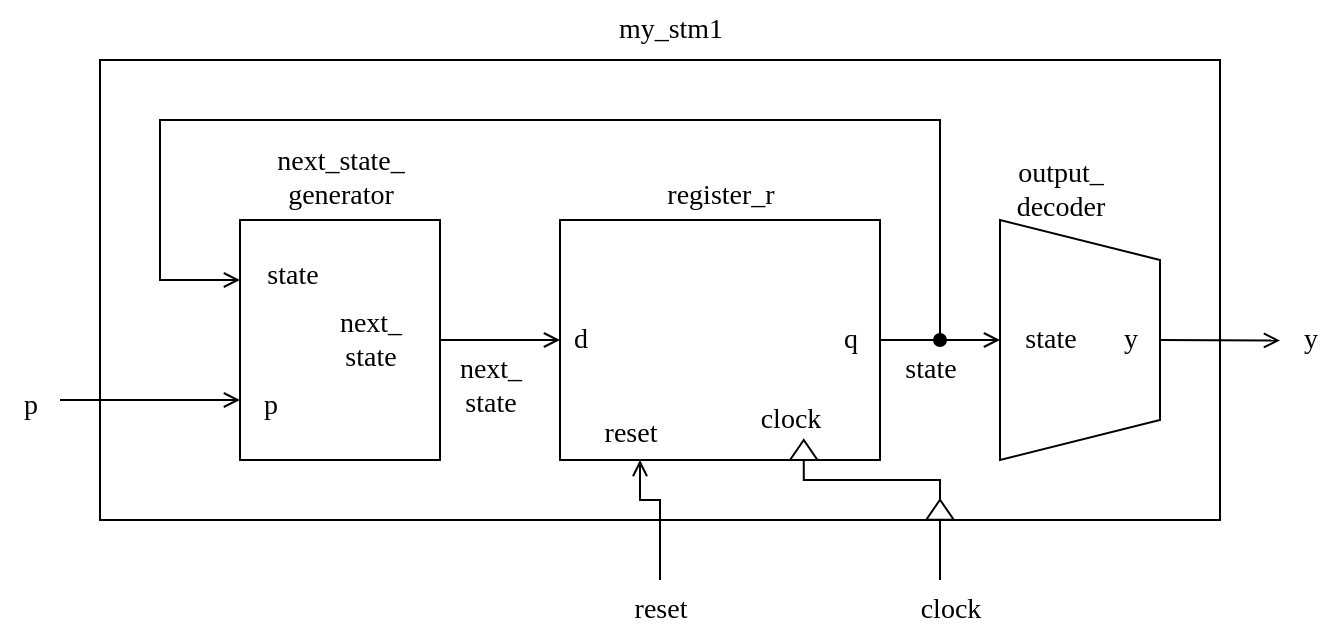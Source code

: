 <mxfile>
    <diagram id="_0jdnXlsnkMysWjdFJqG" name="ページ1">
        <mxGraphModel dx="1066" dy="435" grid="1" gridSize="10" guides="1" tooltips="1" connect="1" arrows="1" fold="1" page="1" pageScale="1" pageWidth="827" pageHeight="1169" math="0" shadow="0">
            <root>
                <mxCell id="0"/>
                <mxCell id="1" parent="0"/>
                <mxCell id="47" style="edgeStyle=none;html=1;exitX=0.75;exitY=1;exitDx=0;exitDy=0;endArrow=none;endFill=0;" edge="1" parent="1" source="43">
                    <mxGeometry relative="1" as="geometry">
                        <mxPoint x="630" y="340" as="targetPoint"/>
                    </mxGeometry>
                </mxCell>
                <mxCell id="50" style="edgeStyle=none;html=1;exitX=0.5;exitY=1;exitDx=0;exitDy=0;startArrow=none;startFill=0;endArrow=none;endFill=0;" edge="1" parent="1" source="43">
                    <mxGeometry relative="1" as="geometry">
                        <mxPoint x="490" y="340" as="targetPoint"/>
                    </mxGeometry>
                </mxCell>
                <mxCell id="43" value="" style="rounded=0;whiteSpace=wrap;html=1;" vertex="1" parent="1">
                    <mxGeometry x="210" y="80" width="560" height="230" as="geometry"/>
                </mxCell>
                <mxCell id="26" style="edgeStyle=orthogonalEdgeStyle;html=1;exitX=1;exitY=0.5;exitDx=0;exitDy=0;entryX=0.5;entryY=1;entryDx=0;entryDy=0;rounded=0;endArrow=open;endFill=0;" edge="1" parent="1" source="14" target="24">
                    <mxGeometry relative="1" as="geometry"/>
                </mxCell>
                <mxCell id="51" style="edgeStyle=orthogonalEdgeStyle;html=1;exitX=0.25;exitY=1;exitDx=0;exitDy=0;entryX=0.5;entryY=1;entryDx=0;entryDy=0;rounded=0;startArrow=open;startFill=0;endArrow=none;endFill=0;" edge="1" parent="1" source="14" target="43">
                    <mxGeometry relative="1" as="geometry">
                        <Array as="points">
                            <mxPoint x="480" y="300"/>
                            <mxPoint x="490" y="300"/>
                        </Array>
                    </mxGeometry>
                </mxCell>
                <mxCell id="14" value="" style="rounded=0;whiteSpace=wrap;html=1;" vertex="1" parent="1">
                    <mxGeometry x="440" y="160" width="160" height="120" as="geometry"/>
                </mxCell>
                <mxCell id="17" value="&lt;font&gt;clock&lt;/font&gt;" style="text;html=1;align=center;verticalAlign=middle;resizable=0;points=[];autosize=1;strokeColor=none;fillColor=none;fontSize=14;fontFamily=Lucida Console;labelBackgroundColor=none;" vertex="1" parent="1">
                    <mxGeometry x="520" y="245" width="70" height="30" as="geometry"/>
                </mxCell>
                <mxCell id="19" value="&lt;font&gt;reset&lt;/font&gt;" style="text;html=1;align=center;verticalAlign=middle;resizable=0;points=[];autosize=1;strokeColor=none;fillColor=none;fontSize=14;fontFamily=Lucida Console;labelBackgroundColor=none;" vertex="1" parent="1">
                    <mxGeometry x="440" y="251.88" width="70" height="30" as="geometry"/>
                </mxCell>
                <mxCell id="45" style="edgeStyle=orthogonalEdgeStyle;html=1;exitX=0;exitY=0.5;exitDx=0;exitDy=0;entryX=0.75;entryY=1;entryDx=0;entryDy=0;rounded=0;endArrow=none;endFill=0;" edge="1" parent="1" source="21" target="43">
                    <mxGeometry relative="1" as="geometry">
                        <Array as="points">
                            <mxPoint x="562" y="290"/>
                            <mxPoint x="630" y="290"/>
                        </Array>
                    </mxGeometry>
                </mxCell>
                <mxCell id="21" value="" style="triangle;whiteSpace=wrap;html=1;rotation=-90;" vertex="1" parent="1">
                    <mxGeometry x="556.88" y="268.13" width="10" height="13.75" as="geometry"/>
                </mxCell>
                <mxCell id="22" value="&lt;font&gt;register_r&lt;/font&gt;" style="text;html=1;align=center;verticalAlign=middle;resizable=0;points=[];autosize=1;strokeColor=none;fillColor=none;fontSize=14;fontFamily=Lucida Console;labelBackgroundColor=none;" vertex="1" parent="1">
                    <mxGeometry x="465" y="133" width="110" height="30" as="geometry"/>
                </mxCell>
                <mxCell id="30" style="edgeStyle=none;html=1;exitX=0.5;exitY=0;exitDx=0;exitDy=0;endArrow=open;endFill=0;" edge="1" parent="1" source="24">
                    <mxGeometry relative="1" as="geometry">
                        <mxPoint x="800.0" y="220.242" as="targetPoint"/>
                    </mxGeometry>
                </mxCell>
                <mxCell id="24" value="" style="shape=trapezoid;perimeter=trapezoidPerimeter;whiteSpace=wrap;html=1;fixedSize=1;rotation=90;" vertex="1" parent="1">
                    <mxGeometry x="640" y="180" width="120" height="80" as="geometry"/>
                </mxCell>
                <mxCell id="25" value="&lt;font&gt;output_&lt;br&gt;decoder&lt;/font&gt;" style="text;html=1;align=center;verticalAlign=middle;resizable=0;points=[];autosize=1;strokeColor=none;fillColor=none;fontSize=14;fontFamily=Lucida Console;labelBackgroundColor=none;" vertex="1" parent="1">
                    <mxGeometry x="650" y="120" width="80" height="50" as="geometry"/>
                </mxCell>
                <mxCell id="27" value="state" style="text;html=1;align=center;verticalAlign=middle;resizable=0;points=[];autosize=1;strokeColor=none;fillColor=none;fontSize=14;fontFamily=Lucida Console;labelBackgroundColor=none;" vertex="1" parent="1">
                    <mxGeometry x="590" y="220" width="70" height="30" as="geometry"/>
                </mxCell>
                <mxCell id="28" value="q" style="text;html=1;align=center;verticalAlign=middle;resizable=0;points=[];autosize=1;strokeColor=none;fillColor=none;fontSize=14;fontFamily=Lucida Console;labelBackgroundColor=none;" vertex="1" parent="1">
                    <mxGeometry x="570" y="205" width="30" height="30" as="geometry"/>
                </mxCell>
                <mxCell id="29" value="d" style="text;html=1;align=center;verticalAlign=middle;resizable=0;points=[];autosize=1;strokeColor=none;fillColor=none;fontSize=14;fontFamily=Lucida Console;labelBackgroundColor=none;" vertex="1" parent="1">
                    <mxGeometry x="435" y="205" width="30" height="30" as="geometry"/>
                </mxCell>
                <mxCell id="31" value="state" style="text;html=1;align=center;verticalAlign=middle;resizable=0;points=[];autosize=1;strokeColor=none;fillColor=none;fontSize=14;fontFamily=Lucida Console;labelBackgroundColor=none;" vertex="1" parent="1">
                    <mxGeometry x="650" y="205" width="70" height="30" as="geometry"/>
                </mxCell>
                <mxCell id="32" value="y" style="text;html=1;align=center;verticalAlign=middle;resizable=0;points=[];autosize=1;strokeColor=none;fillColor=none;fontSize=14;fontFamily=Lucida Console;labelBackgroundColor=none;" vertex="1" parent="1">
                    <mxGeometry x="710" y="205" width="30" height="30" as="geometry"/>
                </mxCell>
                <mxCell id="33" value="y" style="text;html=1;align=center;verticalAlign=middle;resizable=0;points=[];autosize=1;strokeColor=none;fillColor=none;fontSize=14;fontFamily=Lucida Console;labelBackgroundColor=none;" vertex="1" parent="1">
                    <mxGeometry x="800" y="205" width="30" height="30" as="geometry"/>
                </mxCell>
                <mxCell id="36" style="edgeStyle=none;html=1;exitX=0;exitY=0.75;exitDx=0;exitDy=0;endArrow=none;endFill=0;startArrow=open;startFill=0;" edge="1" parent="1" source="34">
                    <mxGeometry relative="1" as="geometry">
                        <mxPoint x="190" y="250" as="targetPoint"/>
                    </mxGeometry>
                </mxCell>
                <mxCell id="37" style="edgeStyle=orthogonalEdgeStyle;html=1;exitX=0;exitY=0.25;exitDx=0;exitDy=0;rounded=0;curved=0;startArrow=open;startFill=0;endArrow=oval;endFill=1;" edge="1" parent="1" source="34">
                    <mxGeometry relative="1" as="geometry">
                        <mxPoint x="630" y="220" as="targetPoint"/>
                        <Array as="points">
                            <mxPoint x="240" y="190"/>
                            <mxPoint x="240" y="110"/>
                            <mxPoint x="630" y="110"/>
                        </Array>
                    </mxGeometry>
                </mxCell>
                <mxCell id="38" style="edgeStyle=none;html=1;exitX=1;exitY=0.5;exitDx=0;exitDy=0;entryX=0;entryY=0.5;entryDx=0;entryDy=0;endArrow=open;endFill=0;" edge="1" parent="1" source="34" target="14">
                    <mxGeometry relative="1" as="geometry"/>
                </mxCell>
                <mxCell id="34" value="" style="rounded=0;whiteSpace=wrap;html=1;" vertex="1" parent="1">
                    <mxGeometry x="280" y="160" width="100" height="120" as="geometry"/>
                </mxCell>
                <mxCell id="35" value="&lt;font&gt;next_state_&lt;/font&gt;&lt;div&gt;&lt;font&gt;generator&lt;/font&gt;&lt;/div&gt;" style="text;html=1;align=center;verticalAlign=middle;resizable=0;points=[];autosize=1;strokeColor=none;fillColor=none;fontSize=14;fontFamily=Lucida Console;labelBackgroundColor=none;" vertex="1" parent="1">
                    <mxGeometry x="270" y="114" width="120" height="50" as="geometry"/>
                </mxCell>
                <mxCell id="39" value="next_&lt;br&gt;state" style="text;html=1;align=center;verticalAlign=middle;resizable=0;points=[];autosize=1;strokeColor=none;fillColor=none;fontSize=14;fontFamily=Lucida Console;labelBackgroundColor=none;" vertex="1" parent="1">
                    <mxGeometry x="370" y="218.13" width="70" height="50" as="geometry"/>
                </mxCell>
                <mxCell id="40" value="next_&lt;br&gt;state" style="text;html=1;align=center;verticalAlign=middle;resizable=0;points=[];autosize=1;strokeColor=none;fillColor=none;fontSize=14;fontFamily=Lucida Console;labelBackgroundColor=none;" vertex="1" parent="1">
                    <mxGeometry x="310" y="195" width="70" height="50" as="geometry"/>
                </mxCell>
                <mxCell id="41" value="state" style="text;html=1;align=center;verticalAlign=middle;resizable=0;points=[];autosize=1;strokeColor=none;fillColor=none;fontSize=14;fontFamily=Lucida Console;labelBackgroundColor=none;" vertex="1" parent="1">
                    <mxGeometry x="271" y="173" width="70" height="30" as="geometry"/>
                </mxCell>
                <mxCell id="42" value="p" style="text;html=1;align=center;verticalAlign=middle;resizable=0;points=[];autosize=1;strokeColor=none;fillColor=none;fontSize=14;fontFamily=Lucida Console;labelBackgroundColor=none;" vertex="1" parent="1">
                    <mxGeometry x="280" y="238.13" width="30" height="30" as="geometry"/>
                </mxCell>
                <mxCell id="44" value="p" style="text;html=1;align=center;verticalAlign=middle;resizable=0;points=[];autosize=1;strokeColor=none;fillColor=none;fontSize=14;fontFamily=Lucida Console;labelBackgroundColor=none;" vertex="1" parent="1">
                    <mxGeometry x="160" y="238.13" width="30" height="30" as="geometry"/>
                </mxCell>
                <mxCell id="46" value="" style="triangle;whiteSpace=wrap;html=1;rotation=-90;" vertex="1" parent="1">
                    <mxGeometry x="625" y="298" width="10" height="13.75" as="geometry"/>
                </mxCell>
                <mxCell id="52" value="&lt;font&gt;clock&lt;/font&gt;" style="text;html=1;align=center;verticalAlign=middle;resizable=0;points=[];autosize=1;strokeColor=none;fillColor=none;fontSize=14;fontFamily=Lucida Console;labelBackgroundColor=none;" vertex="1" parent="1">
                    <mxGeometry x="600" y="340" width="70" height="30" as="geometry"/>
                </mxCell>
                <mxCell id="53" value="&lt;font&gt;reset&lt;/font&gt;" style="text;html=1;align=center;verticalAlign=middle;resizable=0;points=[];autosize=1;strokeColor=none;fillColor=none;fontSize=14;fontFamily=Lucida Console;labelBackgroundColor=none;" vertex="1" parent="1">
                    <mxGeometry x="455" y="340" width="70" height="30" as="geometry"/>
                </mxCell>
                <mxCell id="54" value="&lt;font&gt;my_stm1&lt;/font&gt;" style="text;html=1;align=center;verticalAlign=middle;resizable=0;points=[];autosize=1;strokeColor=none;fillColor=none;fontSize=14;fontFamily=Lucida Console;labelBackgroundColor=none;" vertex="1" parent="1">
                    <mxGeometry x="455" y="50" width="80" height="30" as="geometry"/>
                </mxCell>
            </root>
        </mxGraphModel>
    </diagram>
</mxfile>